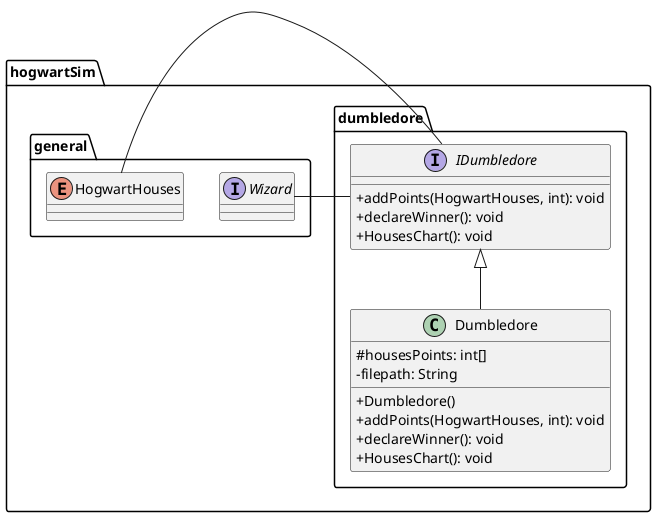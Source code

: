@startuml
'https://plantuml.com/class-diagram
skinparam classAttributeIconSize 0

package hogwartSim.dumbledore{
    interface IDumbledore{
        +addPoints(HogwartHouses, int): void
        +declareWinner(): void
        +HousesChart(): void
    }
    class Dumbledore{
        #housesPoints: int[]
        -filepath: String

        +Dumbledore()
        +addPoints(HogwartHouses, int): void
        +declareWinner(): void
        +HousesChart(): void
    }

IDumbledore <|-- Dumbledore
}

package hogwartSim.general{
    interface Wizard
    enum HogwartHouses
}

IDumbledore - Wizard
IDumbledore - HogwartHouses

@enduml